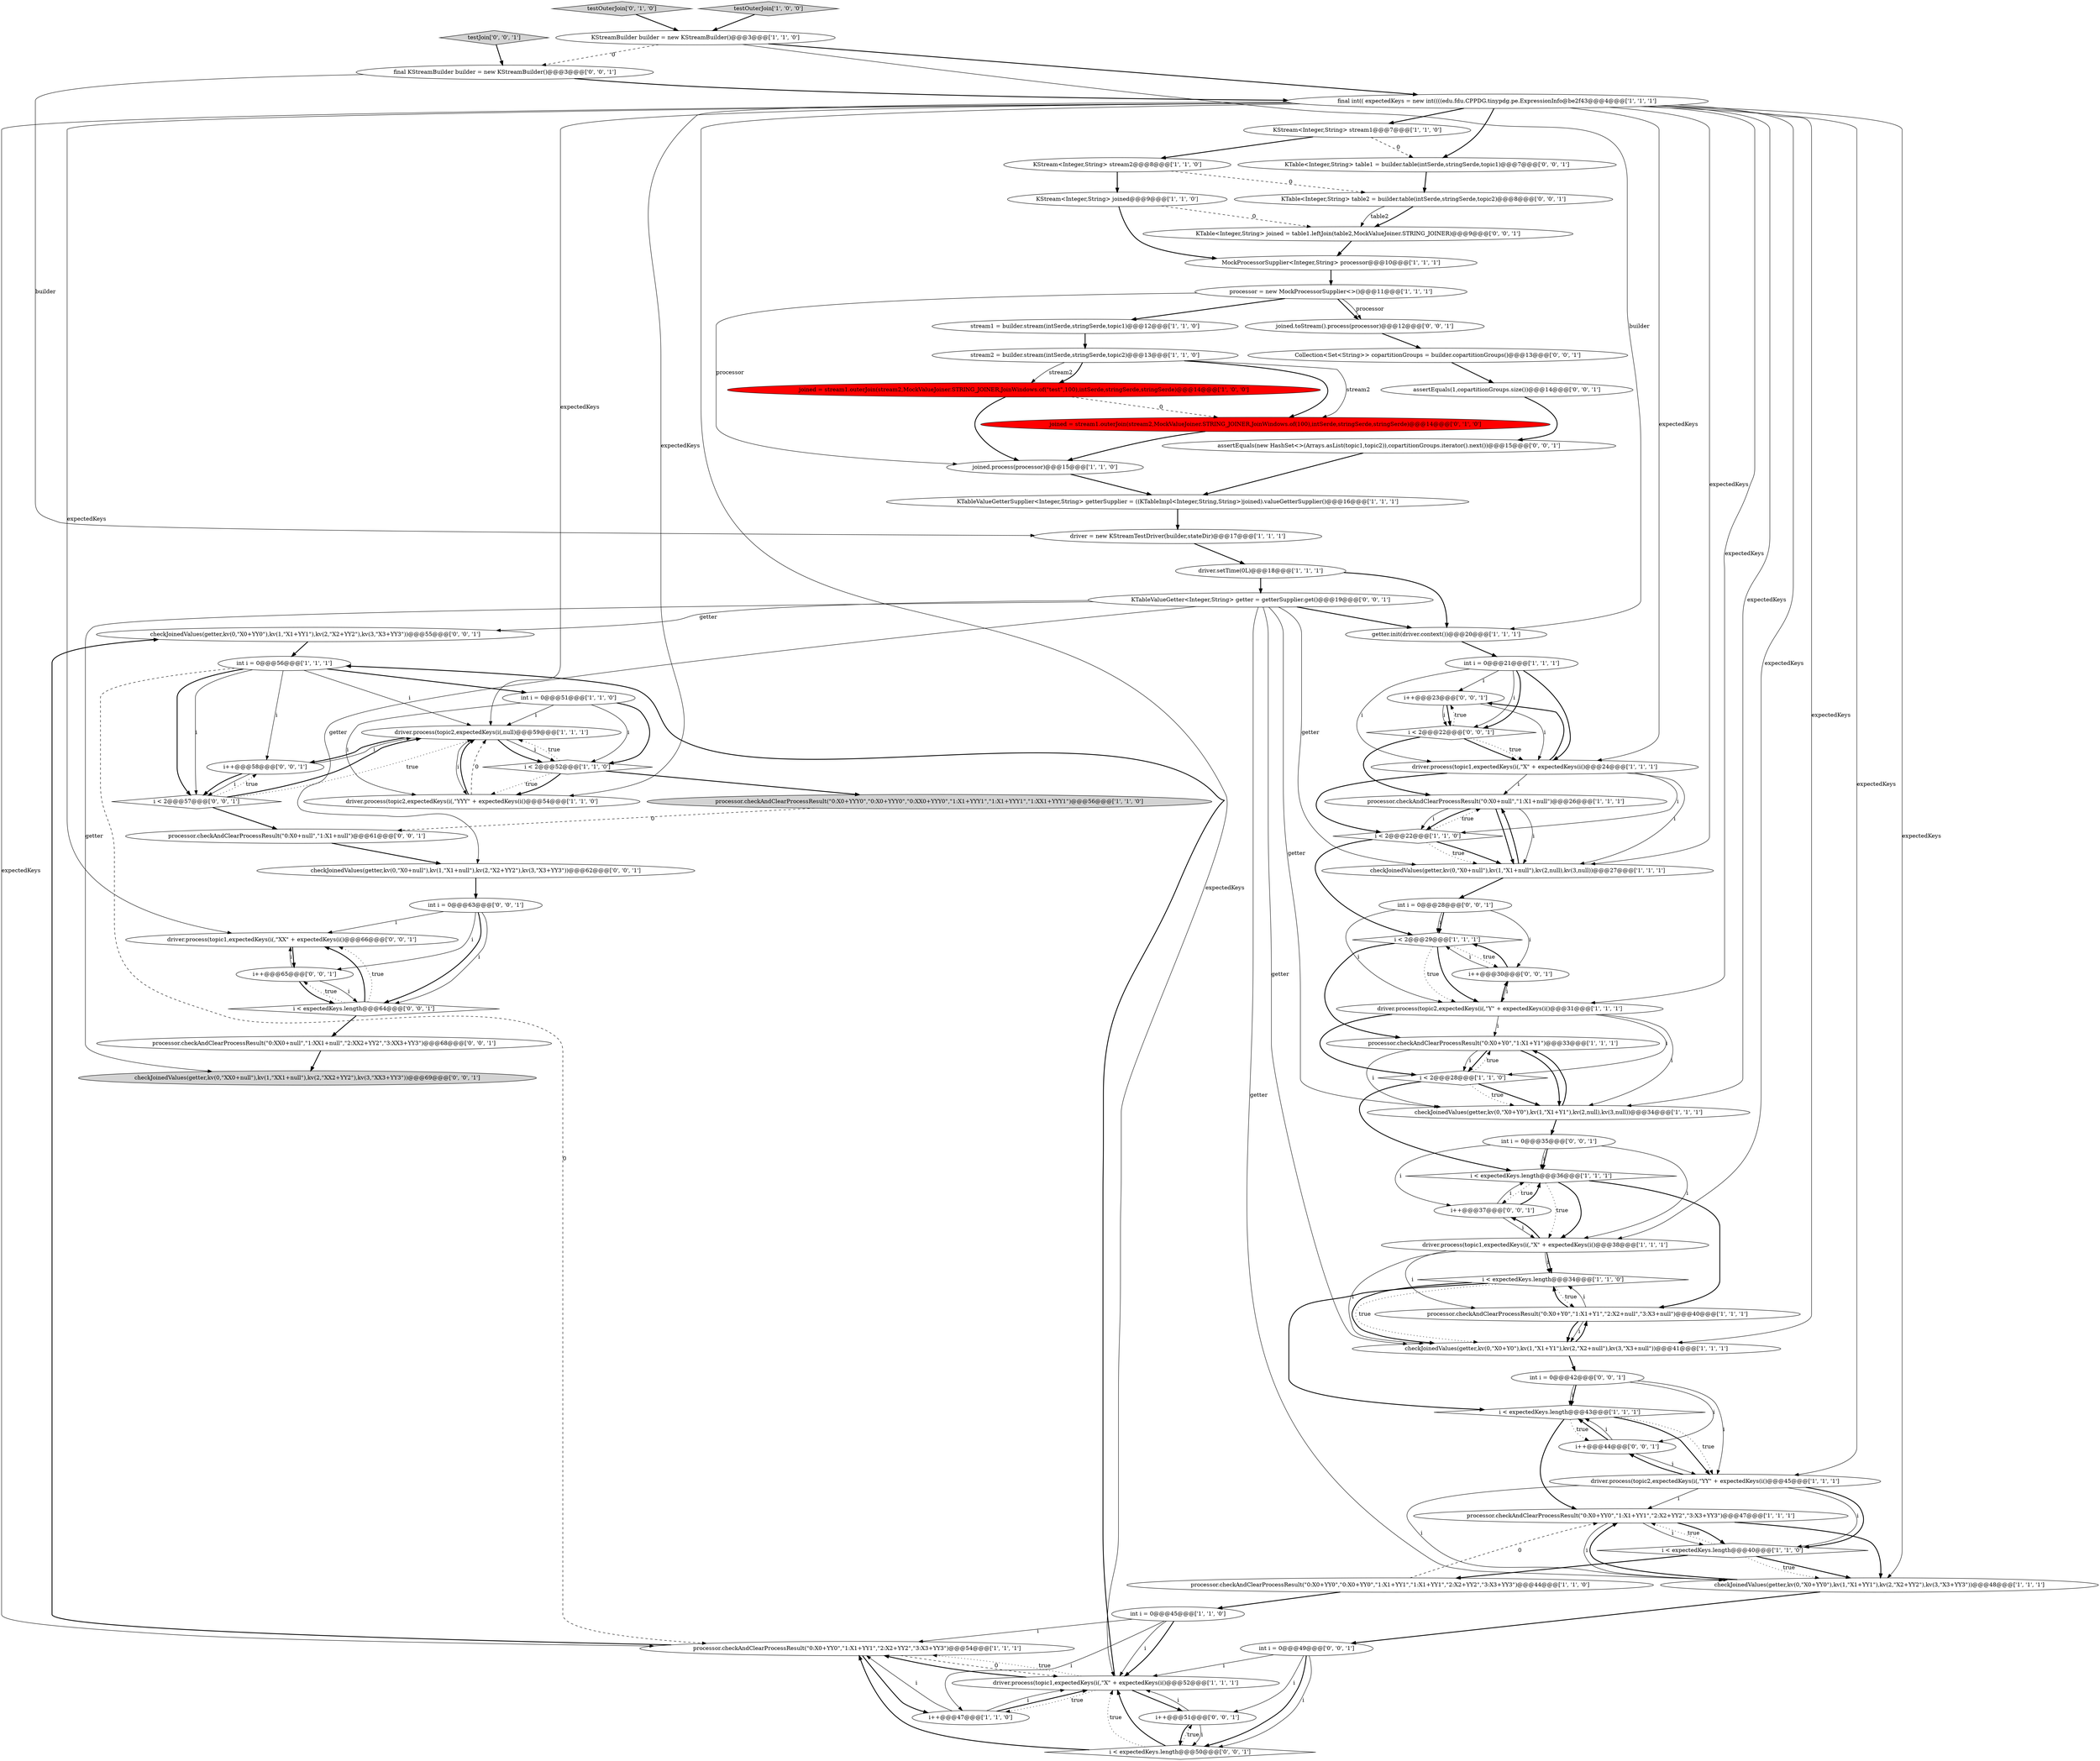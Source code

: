 digraph {
66 [style = filled, label = "checkJoinedValues(getter,kv(0,\"X0+YY0\"),kv(1,\"X1+YY1\"),kv(2,\"X2+YY2\"),kv(3,\"X3+YY3\"))@@@55@@@['0', '0', '1']", fillcolor = white, shape = ellipse image = "AAA0AAABBB3BBB"];
46 [style = filled, label = "processor.checkAndClearProcessResult(\"0:X0+Y0\",\"1:X1+Y1\")@@@33@@@['1', '1', '1']", fillcolor = white, shape = ellipse image = "AAA0AAABBB1BBB"];
45 [style = filled, label = "i < 2@@@29@@@['1', '1', '1']", fillcolor = white, shape = diamond image = "AAA0AAABBB1BBB"];
60 [style = filled, label = "KTable<Integer,String> joined = table1.leftJoin(table2,MockValueJoiner.STRING_JOINER)@@@9@@@['0', '0', '1']", fillcolor = white, shape = ellipse image = "AAA0AAABBB3BBB"];
68 [style = filled, label = "KTable<Integer,String> table1 = builder.table(intSerde,stringSerde,topic1)@@@7@@@['0', '0', '1']", fillcolor = white, shape = ellipse image = "AAA0AAABBB3BBB"];
78 [style = filled, label = "i < expectedKeys.length@@@50@@@['0', '0', '1']", fillcolor = white, shape = diamond image = "AAA0AAABBB3BBB"];
11 [style = filled, label = "i++@@@47@@@['1', '1', '0']", fillcolor = white, shape = ellipse image = "AAA0AAABBB1BBB"];
48 [style = filled, label = "testOuterJoin['0', '1', '0']", fillcolor = lightgray, shape = diamond image = "AAA0AAABBB2BBB"];
65 [style = filled, label = "checkJoinedValues(getter,kv(0,\"X0+null\"),kv(1,\"X1+null\"),kv(2,\"X2+YY2\"),kv(3,\"X3+YY3\"))@@@62@@@['0', '0', '1']", fillcolor = white, shape = ellipse image = "AAA0AAABBB3BBB"];
23 [style = filled, label = "joined.process(processor)@@@15@@@['1', '1', '0']", fillcolor = white, shape = ellipse image = "AAA0AAABBB1BBB"];
2 [style = filled, label = "i < expectedKeys.length@@@43@@@['1', '1', '1']", fillcolor = white, shape = diamond image = "AAA0AAABBB1BBB"];
39 [style = filled, label = "int i = 0@@@51@@@['1', '1', '0']", fillcolor = white, shape = ellipse image = "AAA0AAABBB1BBB"];
61 [style = filled, label = "i++@@@23@@@['0', '0', '1']", fillcolor = white, shape = ellipse image = "AAA0AAABBB3BBB"];
24 [style = filled, label = "int i = 0@@@21@@@['1', '1', '1']", fillcolor = white, shape = ellipse image = "AAA0AAABBB1BBB"];
32 [style = filled, label = "i < 2@@@28@@@['1', '1', '0']", fillcolor = white, shape = diamond image = "AAA0AAABBB1BBB"];
57 [style = filled, label = "processor.checkAndClearProcessResult(\"0:X0+null\",\"1:X1+null\")@@@61@@@['0', '0', '1']", fillcolor = white, shape = ellipse image = "AAA0AAABBB3BBB"];
20 [style = filled, label = "processor.checkAndClearProcessResult(\"0:X0+YY0\",\"0:X0+YY0\",\"1:X1+YY1\",\"1:X1+YY1\",\"2:X2+YY2\",\"3:X3+YY3\")@@@44@@@['1', '1', '0']", fillcolor = white, shape = ellipse image = "AAA0AAABBB1BBB"];
14 [style = filled, label = "stream1 = builder.stream(intSerde,stringSerde,topic1)@@@12@@@['1', '1', '0']", fillcolor = white, shape = ellipse image = "AAA0AAABBB1BBB"];
27 [style = filled, label = "KStream<Integer,String> stream1@@@7@@@['1', '1', '0']", fillcolor = white, shape = ellipse image = "AAA0AAABBB1BBB"];
10 [style = filled, label = "stream2 = builder.stream(intSerde,stringSerde,topic2)@@@13@@@['1', '1', '0']", fillcolor = white, shape = ellipse image = "AAA0AAABBB1BBB"];
37 [style = filled, label = "driver.process(topic2,expectedKeys(i(,null)@@@59@@@['1', '1', '1']", fillcolor = white, shape = ellipse image = "AAA0AAABBB1BBB"];
38 [style = filled, label = "processor = new MockProcessorSupplier<>()@@@11@@@['1', '1', '1']", fillcolor = white, shape = ellipse image = "AAA0AAABBB1BBB"];
43 [style = filled, label = "KStreamBuilder builder = new KStreamBuilder()@@@3@@@['1', '1', '0']", fillcolor = white, shape = ellipse image = "AAA0AAABBB1BBB"];
28 [style = filled, label = "driver.process(topic2,expectedKeys(i(,\"YYY\" + expectedKeys(i()@@@54@@@['1', '1', '0']", fillcolor = white, shape = ellipse image = "AAA0AAABBB1BBB"];
8 [style = filled, label = "KStream<Integer,String> stream2@@@8@@@['1', '1', '0']", fillcolor = white, shape = ellipse image = "AAA0AAABBB1BBB"];
50 [style = filled, label = "assertEquals(new HashSet<>(Arrays.asList(topic1,topic2)),copartitionGroups.iterator().next())@@@15@@@['0', '0', '1']", fillcolor = white, shape = ellipse image = "AAA0AAABBB3BBB"];
29 [style = filled, label = "checkJoinedValues(getter,kv(0,\"X0+null\"),kv(1,\"X1+null\"),kv(2,null),kv(3,null))@@@27@@@['1', '1', '1']", fillcolor = white, shape = ellipse image = "AAA0AAABBB1BBB"];
5 [style = filled, label = "i < expectedKeys.length@@@36@@@['1', '1', '1']", fillcolor = white, shape = diamond image = "AAA0AAABBB1BBB"];
71 [style = filled, label = "final KStreamBuilder builder = new KStreamBuilder()@@@3@@@['0', '0', '1']", fillcolor = white, shape = ellipse image = "AAA0AAABBB3BBB"];
76 [style = filled, label = "int i = 0@@@63@@@['0', '0', '1']", fillcolor = white, shape = ellipse image = "AAA0AAABBB3BBB"];
21 [style = filled, label = "joined = stream1.outerJoin(stream2,MockValueJoiner.STRING_JOINER,JoinWindows.of(\"test\",100),intSerde,stringSerde,stringSerde)@@@14@@@['1', '0', '0']", fillcolor = red, shape = ellipse image = "AAA1AAABBB1BBB"];
52 [style = filled, label = "KTable<Integer,String> table2 = builder.table(intSerde,stringSerde,topic2)@@@8@@@['0', '0', '1']", fillcolor = white, shape = ellipse image = "AAA0AAABBB3BBB"];
63 [style = filled, label = "joined.toStream().process(processor)@@@12@@@['0', '0', '1']", fillcolor = white, shape = ellipse image = "AAA0AAABBB3BBB"];
26 [style = filled, label = "driver.process(topic1,expectedKeys(i(,\"X\" + expectedKeys(i()@@@52@@@['1', '1', '1']", fillcolor = white, shape = ellipse image = "AAA0AAABBB1BBB"];
18 [style = filled, label = "int i = 0@@@56@@@['1', '1', '1']", fillcolor = white, shape = ellipse image = "AAA0AAABBB1BBB"];
19 [style = filled, label = "KStream<Integer,String> joined@@@9@@@['1', '1', '0']", fillcolor = white, shape = ellipse image = "AAA0AAABBB1BBB"];
55 [style = filled, label = "i++@@@51@@@['0', '0', '1']", fillcolor = white, shape = ellipse image = "AAA0AAABBB3BBB"];
4 [style = filled, label = "processor.checkAndClearProcessResult(\"0:X0+YY0\",\"1:X1+YY1\",\"2:X2+YY2\",\"3:X3+YY3\")@@@47@@@['1', '1', '1']", fillcolor = white, shape = ellipse image = "AAA0AAABBB1BBB"];
58 [style = filled, label = "i++@@@44@@@['0', '0', '1']", fillcolor = white, shape = ellipse image = "AAA0AAABBB3BBB"];
79 [style = filled, label = "testJoin['0', '0', '1']", fillcolor = lightgray, shape = diamond image = "AAA0AAABBB3BBB"];
77 [style = filled, label = "i++@@@37@@@['0', '0', '1']", fillcolor = white, shape = ellipse image = "AAA0AAABBB3BBB"];
36 [style = filled, label = "driver.process(topic2,expectedKeys(i(,\"YY\" + expectedKeys(i()@@@45@@@['1', '1', '1']", fillcolor = white, shape = ellipse image = "AAA0AAABBB1BBB"];
25 [style = filled, label = "final int(( expectedKeys = new int((((edu.fdu.CPPDG.tinypdg.pe.ExpressionInfo@be2f43@@@4@@@['1', '1', '1']", fillcolor = white, shape = ellipse image = "AAA0AAABBB1BBB"];
73 [style = filled, label = "int i = 0@@@35@@@['0', '0', '1']", fillcolor = white, shape = ellipse image = "AAA0AAABBB3BBB"];
13 [style = filled, label = "processor.checkAndClearProcessResult(\"0:X0+YY0\",\"1:X1+YY1\",\"2:X2+YY2\",\"3:X3+YY3\")@@@54@@@['1', '1', '1']", fillcolor = white, shape = ellipse image = "AAA0AAABBB1BBB"];
22 [style = filled, label = "i < expectedKeys.length@@@40@@@['1', '1', '0']", fillcolor = white, shape = diamond image = "AAA0AAABBB1BBB"];
47 [style = filled, label = "joined = stream1.outerJoin(stream2,MockValueJoiner.STRING_JOINER,JoinWindows.of(100),intSerde,stringSerde,stringSerde)@@@14@@@['0', '1', '0']", fillcolor = red, shape = ellipse image = "AAA1AAABBB2BBB"];
42 [style = filled, label = "testOuterJoin['1', '0', '0']", fillcolor = lightgray, shape = diamond image = "AAA0AAABBB1BBB"];
70 [style = filled, label = "i < 2@@@22@@@['0', '0', '1']", fillcolor = white, shape = diamond image = "AAA0AAABBB3BBB"];
12 [style = filled, label = "processor.checkAndClearProcessResult(\"0:X0+Y0\",\"1:X1+Y1\",\"2:X2+null\",\"3:X3+null\")@@@40@@@['1', '1', '1']", fillcolor = white, shape = ellipse image = "AAA0AAABBB1BBB"];
35 [style = filled, label = "driver.process(topic1,expectedKeys(i(,\"X\" + expectedKeys(i()@@@24@@@['1', '1', '1']", fillcolor = white, shape = ellipse image = "AAA0AAABBB1BBB"];
64 [style = filled, label = "Collection<Set<String>> copartitionGroups = builder.copartitionGroups()@@@13@@@['0', '0', '1']", fillcolor = white, shape = ellipse image = "AAA0AAABBB3BBB"];
74 [style = filled, label = "i++@@@58@@@['0', '0', '1']", fillcolor = white, shape = ellipse image = "AAA0AAABBB3BBB"];
41 [style = filled, label = "processor.checkAndClearProcessResult(\"0:X0+YYY0\",\"0:X0+YYY0\",\"0:XX0+YYY0\",\"1:X1+YYY1\",\"1:X1+YYY1\",\"1:XX1+YYY1\")@@@56@@@['1', '1', '0']", fillcolor = lightgray, shape = ellipse image = "AAA0AAABBB1BBB"];
3 [style = filled, label = "i < 2@@@22@@@['1', '1', '0']", fillcolor = white, shape = diamond image = "AAA0AAABBB1BBB"];
44 [style = filled, label = "KTableValueGetterSupplier<Integer,String> getterSupplier = ((KTableImpl<Integer,String,String>)joined).valueGetterSupplier()@@@16@@@['1', '1', '1']", fillcolor = white, shape = ellipse image = "AAA0AAABBB1BBB"];
33 [style = filled, label = "checkJoinedValues(getter,kv(0,\"X0+YY0\"),kv(1,\"X1+YY1\"),kv(2,\"X2+YY2\"),kv(3,\"X3+YY3\"))@@@48@@@['1', '1', '1']", fillcolor = white, shape = ellipse image = "AAA0AAABBB1BBB"];
0 [style = filled, label = "driver = new KStreamTestDriver(builder,stateDir)@@@17@@@['1', '1', '1']", fillcolor = white, shape = ellipse image = "AAA0AAABBB1BBB"];
15 [style = filled, label = "driver.process(topic1,expectedKeys(i(,\"X\" + expectedKeys(i()@@@38@@@['1', '1', '1']", fillcolor = white, shape = ellipse image = "AAA0AAABBB1BBB"];
51 [style = filled, label = "processor.checkAndClearProcessResult(\"0:XX0+null\",\"1:XX1+null\",\"2:XX2+YY2\",\"3:XX3+YY3\")@@@68@@@['0', '0', '1']", fillcolor = white, shape = ellipse image = "AAA0AAABBB3BBB"];
56 [style = filled, label = "driver.process(topic1,expectedKeys(i(,\"XX\" + expectedKeys(i()@@@66@@@['0', '0', '1']", fillcolor = white, shape = ellipse image = "AAA0AAABBB3BBB"];
75 [style = filled, label = "checkJoinedValues(getter,kv(0,\"XX0+null\"),kv(1,\"XX1+null\"),kv(2,\"XX2+YY2\"),kv(3,\"XX3+YY3\"))@@@69@@@['0', '0', '1']", fillcolor = lightgray, shape = ellipse image = "AAA0AAABBB3BBB"];
31 [style = filled, label = "i < 2@@@52@@@['1', '1', '0']", fillcolor = white, shape = diamond image = "AAA0AAABBB1BBB"];
67 [style = filled, label = "i++@@@65@@@['0', '0', '1']", fillcolor = white, shape = ellipse image = "AAA0AAABBB3BBB"];
34 [style = filled, label = "MockProcessorSupplier<Integer,String> processor@@@10@@@['1', '1', '1']", fillcolor = white, shape = ellipse image = "AAA0AAABBB1BBB"];
17 [style = filled, label = "int i = 0@@@45@@@['1', '1', '0']", fillcolor = white, shape = ellipse image = "AAA0AAABBB1BBB"];
53 [style = filled, label = "int i = 0@@@42@@@['0', '0', '1']", fillcolor = white, shape = ellipse image = "AAA0AAABBB3BBB"];
1 [style = filled, label = "processor.checkAndClearProcessResult(\"0:X0+null\",\"1:X1+null\")@@@26@@@['1', '1', '1']", fillcolor = white, shape = ellipse image = "AAA0AAABBB1BBB"];
9 [style = filled, label = "checkJoinedValues(getter,kv(0,\"X0+Y0\"),kv(1,\"X1+Y1\"),kv(2,\"X2+null\"),kv(3,\"X3+null\"))@@@41@@@['1', '1', '1']", fillcolor = white, shape = ellipse image = "AAA0AAABBB1BBB"];
16 [style = filled, label = "i < expectedKeys.length@@@34@@@['1', '1', '0']", fillcolor = white, shape = diamond image = "AAA0AAABBB1BBB"];
30 [style = filled, label = "getter.init(driver.context())@@@20@@@['1', '1', '1']", fillcolor = white, shape = ellipse image = "AAA0AAABBB1BBB"];
54 [style = filled, label = "KTableValueGetter<Integer,String> getter = getterSupplier.get()@@@19@@@['0', '0', '1']", fillcolor = white, shape = ellipse image = "AAA0AAABBB3BBB"];
40 [style = filled, label = "driver.setTime(0L)@@@18@@@['1', '1', '1']", fillcolor = white, shape = ellipse image = "AAA0AAABBB1BBB"];
49 [style = filled, label = "int i = 0@@@49@@@['0', '0', '1']", fillcolor = white, shape = ellipse image = "AAA0AAABBB3BBB"];
59 [style = filled, label = "assertEquals(1,copartitionGroups.size())@@@14@@@['0', '0', '1']", fillcolor = white, shape = ellipse image = "AAA0AAABBB3BBB"];
72 [style = filled, label = "i++@@@30@@@['0', '0', '1']", fillcolor = white, shape = ellipse image = "AAA0AAABBB3BBB"];
80 [style = filled, label = "i < expectedKeys.length@@@64@@@['0', '0', '1']", fillcolor = white, shape = diamond image = "AAA0AAABBB3BBB"];
7 [style = filled, label = "checkJoinedValues(getter,kv(0,\"X0+Y0\"),kv(1,\"X1+Y1\"),kv(2,null),kv(3,null))@@@34@@@['1', '1', '1']", fillcolor = white, shape = ellipse image = "AAA0AAABBB1BBB"];
6 [style = filled, label = "driver.process(topic2,expectedKeys(i(,\"Y\" + expectedKeys(i()@@@31@@@['1', '1', '1']", fillcolor = white, shape = ellipse image = "AAA0AAABBB1BBB"];
69 [style = filled, label = "i < 2@@@57@@@['0', '0', '1']", fillcolor = white, shape = diamond image = "AAA0AAABBB3BBB"];
62 [style = filled, label = "int i = 0@@@28@@@['0', '0', '1']", fillcolor = white, shape = ellipse image = "AAA0AAABBB3BBB"];
9->53 [style = bold, label=""];
74->69 [style = bold, label=""];
45->72 [style = dotted, label="true"];
71->25 [style = bold, label=""];
16->9 [style = dotted, label="true"];
54->66 [style = solid, label="getter"];
39->28 [style = solid, label="i"];
50->44 [style = bold, label=""];
18->37 [style = solid, label="i"];
43->30 [style = solid, label="builder"];
44->0 [style = bold, label=""];
11->26 [style = solid, label="i"];
5->15 [style = bold, label=""];
56->67 [style = bold, label=""];
10->21 [style = solid, label="stream2"];
49->78 [style = bold, label=""];
67->80 [style = solid, label="i"];
26->13 [style = dotted, label="true"];
12->9 [style = bold, label=""];
53->36 [style = solid, label="i"];
24->70 [style = solid, label="i"];
69->74 [style = dotted, label="true"];
25->26 [style = solid, label="expectedKeys"];
52->60 [style = bold, label=""];
35->3 [style = solid, label="i"];
45->6 [style = bold, label=""];
54->9 [style = solid, label="getter"];
55->26 [style = solid, label="i"];
37->31 [style = bold, label=""];
39->31 [style = bold, label=""];
48->43 [style = bold, label=""];
31->28 [style = dotted, label="true"];
15->16 [style = solid, label="i"];
10->47 [style = solid, label="stream2"];
49->26 [style = solid, label="i"];
53->58 [style = solid, label="i"];
46->7 [style = bold, label=""];
2->36 [style = bold, label=""];
70->35 [style = bold, label=""];
25->37 [style = solid, label="expectedKeys"];
0->40 [style = bold, label=""];
76->67 [style = solid, label="i"];
20->4 [style = dashed, label="0"];
38->23 [style = solid, label="processor"];
29->1 [style = bold, label=""];
1->3 [style = solid, label="i"];
39->31 [style = solid, label="i"];
24->61 [style = solid, label="i"];
16->9 [style = bold, label=""];
7->73 [style = bold, label=""];
23->44 [style = bold, label=""];
39->37 [style = solid, label="i"];
6->32 [style = bold, label=""];
77->15 [style = solid, label="i"];
19->34 [style = bold, label=""];
22->33 [style = bold, label=""];
28->37 [style = bold, label=""];
78->26 [style = dotted, label="true"];
54->7 [style = solid, label="getter"];
25->35 [style = solid, label="expectedKeys"];
3->29 [style = dotted, label="true"];
7->46 [style = bold, label=""];
25->7 [style = solid, label="expectedKeys"];
35->61 [style = bold, label=""];
76->80 [style = bold, label=""];
46->7 [style = solid, label="i"];
17->11 [style = solid, label="i"];
29->62 [style = bold, label=""];
62->45 [style = bold, label=""];
65->76 [style = bold, label=""];
67->56 [style = solid, label="i"];
14->10 [style = bold, label=""];
72->45 [style = bold, label=""];
58->2 [style = bold, label=""];
22->33 [style = dotted, label="true"];
73->5 [style = solid, label="i"];
58->36 [style = solid, label="i"];
32->7 [style = bold, label=""];
10->21 [style = bold, label=""];
13->66 [style = bold, label=""];
6->7 [style = solid, label="i"];
17->26 [style = solid, label="i"];
2->58 [style = dotted, label="true"];
18->13 [style = dashed, label="0"];
2->4 [style = bold, label=""];
13->11 [style = bold, label=""];
51->75 [style = bold, label=""];
13->26 [style = dashed, label="0"];
26->13 [style = bold, label=""];
78->13 [style = bold, label=""];
52->60 [style = solid, label="table2"];
72->6 [style = solid, label="i"];
36->58 [style = bold, label=""];
19->60 [style = dashed, label="0"];
37->74 [style = bold, label=""];
25->27 [style = bold, label=""];
49->55 [style = solid, label="i"];
36->22 [style = solid, label="i"];
15->9 [style = solid, label="i"];
80->67 [style = dotted, label="true"];
22->20 [style = bold, label=""];
18->69 [style = solid, label="i"];
25->36 [style = solid, label="expectedKeys"];
37->28 [style = solid, label="i"];
31->41 [style = bold, label=""];
80->56 [style = bold, label=""];
73->15 [style = solid, label="i"];
61->70 [style = solid, label="i"];
78->26 [style = bold, label=""];
57->65 [style = bold, label=""];
31->28 [style = bold, label=""];
34->38 [style = bold, label=""];
61->70 [style = bold, label=""];
45->46 [style = bold, label=""];
69->37 [style = bold, label=""];
36->4 [style = solid, label="i"];
43->71 [style = dashed, label="0"];
22->4 [style = dotted, label="true"];
3->1 [style = dotted, label="true"];
27->8 [style = bold, label=""];
3->29 [style = bold, label=""];
4->22 [style = bold, label=""];
25->9 [style = solid, label="expectedKeys"];
58->2 [style = solid, label="i"];
27->68 [style = dashed, label="0"];
11->26 [style = bold, label=""];
21->23 [style = bold, label=""];
18->74 [style = solid, label="i"];
59->50 [style = bold, label=""];
30->24 [style = bold, label=""];
73->5 [style = bold, label=""];
67->80 [style = bold, label=""];
1->29 [style = solid, label="i"];
54->65 [style = solid, label="getter"];
68->52 [style = bold, label=""];
11->13 [style = solid, label="i"];
76->80 [style = solid, label="i"];
78->55 [style = dotted, label="true"];
35->3 [style = bold, label=""];
69->37 [style = dotted, label="true"];
41->57 [style = dashed, label="0"];
74->37 [style = solid, label="i"];
3->45 [style = bold, label=""];
33->4 [style = bold, label=""];
76->56 [style = solid, label="i"];
32->7 [style = dotted, label="true"];
1->3 [style = bold, label=""];
24->70 [style = bold, label=""];
25->33 [style = solid, label="expectedKeys"];
62->45 [style = solid, label="i"];
64->59 [style = bold, label=""];
4->33 [style = bold, label=""];
5->15 [style = dotted, label="true"];
80->51 [style = bold, label=""];
18->69 [style = bold, label=""];
46->32 [style = solid, label="i"];
26->55 [style = bold, label=""];
70->35 [style = dotted, label="true"];
21->47 [style = dashed, label="0"];
18->39 [style = bold, label=""];
17->13 [style = solid, label="i"];
15->77 [style = bold, label=""];
49->78 [style = solid, label="i"];
25->13 [style = solid, label="expectedKeys"];
37->31 [style = solid, label="i"];
25->68 [style = bold, label=""];
35->29 [style = solid, label="i"];
6->46 [style = solid, label="i"];
62->6 [style = solid, label="i"];
40->30 [style = bold, label=""];
9->12 [style = bold, label=""];
72->45 [style = solid, label="i"];
6->32 [style = solid, label="i"];
33->49 [style = bold, label=""];
1->29 [style = bold, label=""];
79->71 [style = bold, label=""];
32->46 [style = dotted, label="true"];
47->23 [style = bold, label=""];
46->32 [style = bold, label=""];
62->72 [style = solid, label="i"];
26->11 [style = dotted, label="true"];
36->33 [style = solid, label="i"];
45->6 [style = dotted, label="true"];
8->52 [style = dashed, label="0"];
70->1 [style = bold, label=""];
4->22 [style = solid, label="i"];
55->78 [style = bold, label=""];
54->29 [style = solid, label="getter"];
5->77 [style = dotted, label="true"];
32->5 [style = bold, label=""];
12->9 [style = solid, label="i"];
17->26 [style = bold, label=""];
20->17 [style = bold, label=""];
40->54 [style = bold, label=""];
42->43 [style = bold, label=""];
12->16 [style = solid, label="i"];
77->5 [style = bold, label=""];
54->33 [style = solid, label="getter"];
77->5 [style = solid, label="i"];
16->12 [style = dotted, label="true"];
31->37 [style = dotted, label="true"];
28->37 [style = dashed, label="0"];
24->35 [style = bold, label=""];
63->64 [style = bold, label=""];
8->19 [style = bold, label=""];
25->29 [style = solid, label="expectedKeys"];
54->75 [style = solid, label="getter"];
69->57 [style = bold, label=""];
54->30 [style = bold, label=""];
12->16 [style = bold, label=""];
16->2 [style = bold, label=""];
55->78 [style = solid, label="i"];
15->16 [style = bold, label=""];
15->12 [style = solid, label="i"];
25->28 [style = solid, label="expectedKeys"];
2->36 [style = dotted, label="true"];
38->14 [style = bold, label=""];
53->2 [style = bold, label=""];
25->56 [style = solid, label="expectedKeys"];
74->69 [style = solid, label="i"];
80->56 [style = dotted, label="true"];
61->35 [style = solid, label="i"];
70->61 [style = dotted, label="true"];
6->72 [style = bold, label=""];
60->34 [style = bold, label=""];
5->12 [style = bold, label=""];
25->15 [style = solid, label="expectedKeys"];
66->18 [style = bold, label=""];
38->63 [style = bold, label=""];
71->0 [style = solid, label="builder"];
53->2 [style = solid, label="i"];
10->47 [style = bold, label=""];
24->35 [style = solid, label="i"];
73->77 [style = solid, label="i"];
25->6 [style = solid, label="expectedKeys"];
38->63 [style = solid, label="processor"];
4->33 [style = solid, label="i"];
43->25 [style = bold, label=""];
35->1 [style = solid, label="i"];
26->18 [style = bold, label=""];
36->22 [style = bold, label=""];
}
